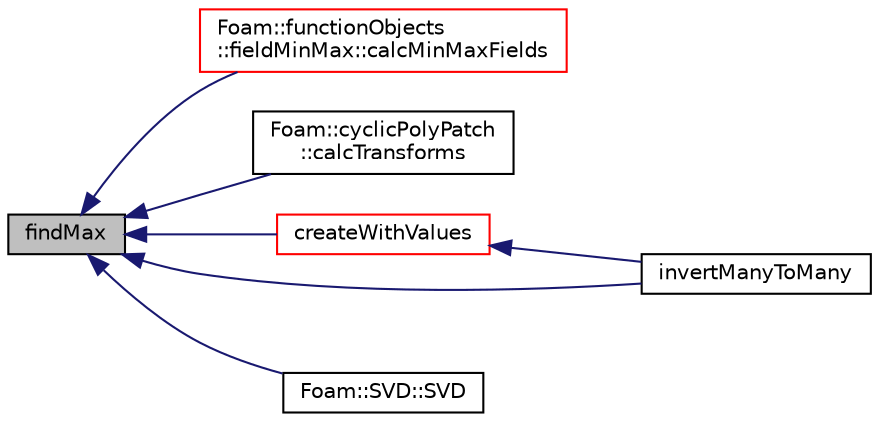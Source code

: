digraph "findMax"
{
  bgcolor="transparent";
  edge [fontname="Helvetica",fontsize="10",labelfontname="Helvetica",labelfontsize="10"];
  node [fontname="Helvetica",fontsize="10",shape=record];
  rankdir="LR";
  Node1 [label="findMax",height=0.2,width=0.4,color="black", fillcolor="grey75", style="filled", fontcolor="black"];
  Node1 -> Node2 [dir="back",color="midnightblue",fontsize="10",style="solid",fontname="Helvetica"];
  Node2 [label="Foam::functionObjects\l::fieldMinMax::calcMinMaxFields",height=0.2,width=0.4,color="red",URL="$a00777.html#a6126365ecd734d34bcb4c240e4ce8039",tooltip="Calculate the field min/max. "];
  Node1 -> Node3 [dir="back",color="midnightblue",fontsize="10",style="solid",fontname="Helvetica"];
  Node3 [label="Foam::cyclicPolyPatch\l::calcTransforms",height=0.2,width=0.4,color="black",URL="$a00489.html#afb48497736bbafb1fbb000cd218d1779",tooltip="Recalculate the transformation tensors. "];
  Node1 -> Node4 [dir="back",color="midnightblue",fontsize="10",style="solid",fontname="Helvetica"];
  Node4 [label="createWithValues",height=0.2,width=0.4,color="red",URL="$a10909.html#aeeca6143ff7b77311c502e416937caf1",tooltip="Opposite of findIndices: set values at indices to given value. "];
  Node4 -> Node5 [dir="back",color="midnightblue",fontsize="10",style="solid",fontname="Helvetica"];
  Node5 [label="invertManyToMany",height=0.2,width=0.4,color="black",URL="$a10909.html#a60361d3b41d646c75759253d819ea911"];
  Node1 -> Node5 [dir="back",color="midnightblue",fontsize="10",style="solid",fontname="Helvetica"];
  Node1 -> Node6 [dir="back",color="midnightblue",fontsize="10",style="solid",fontname="Helvetica"];
  Node6 [label="Foam::SVD::SVD",height=0.2,width=0.4,color="black",URL="$a02601.html#a940b7544844440cd3405fc856a6d9d42",tooltip="Construct from a rectangular Matrix. "];
}
